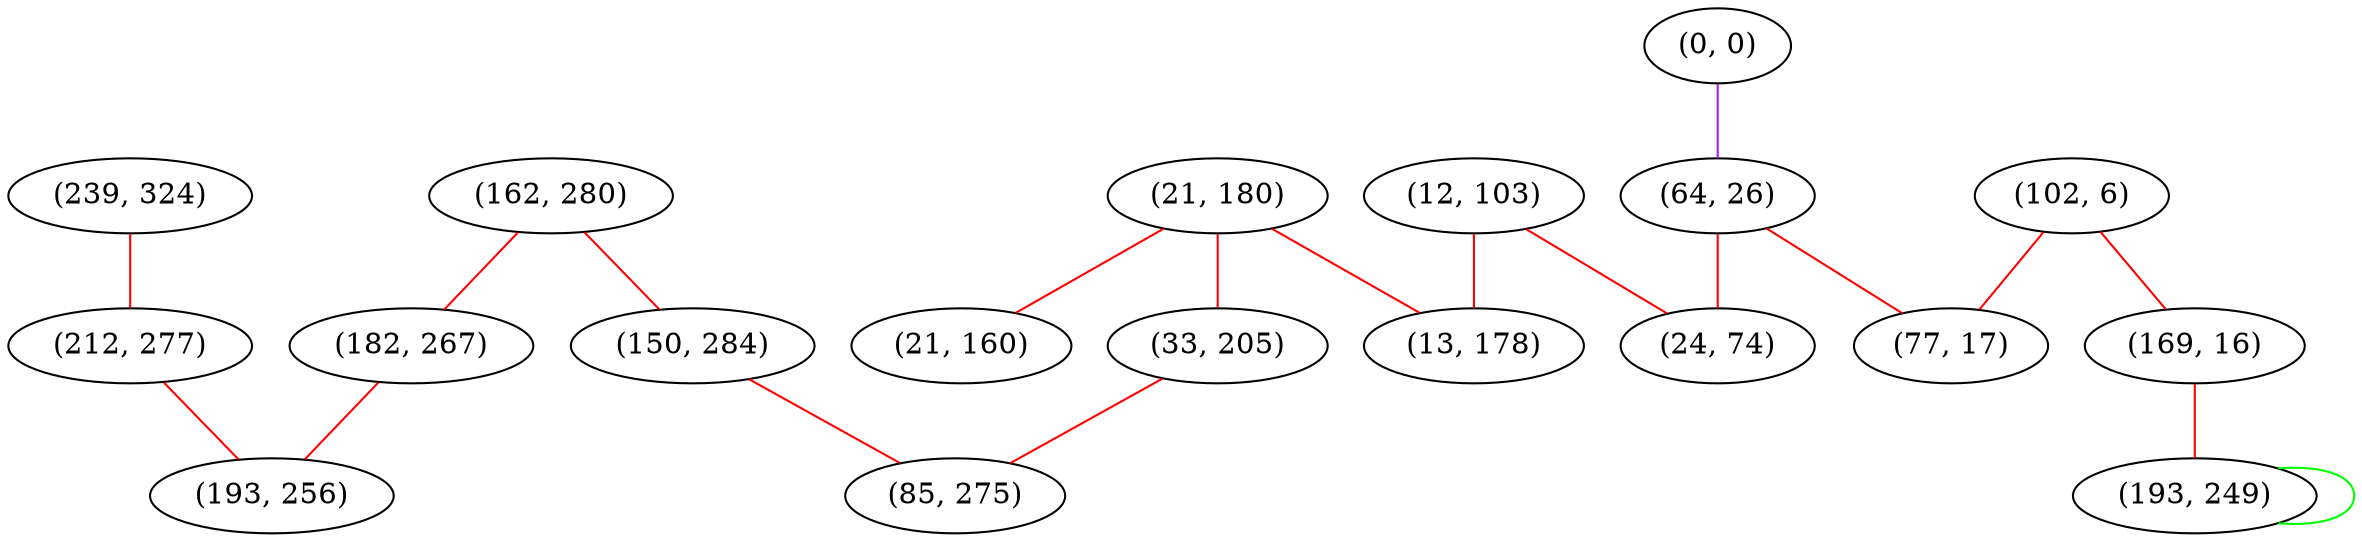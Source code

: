 graph "" {
"(239, 324)";
"(21, 180)";
"(0, 0)";
"(64, 26)";
"(21, 160)";
"(102, 6)";
"(212, 277)";
"(33, 205)";
"(12, 103)";
"(77, 17)";
"(169, 16)";
"(13, 178)";
"(162, 280)";
"(182, 267)";
"(150, 284)";
"(193, 256)";
"(85, 275)";
"(24, 74)";
"(193, 249)";
"(239, 324)" -- "(212, 277)"  [color=red, key=0, weight=1];
"(21, 180)" -- "(33, 205)"  [color=red, key=0, weight=1];
"(21, 180)" -- "(13, 178)"  [color=red, key=0, weight=1];
"(21, 180)" -- "(21, 160)"  [color=red, key=0, weight=1];
"(0, 0)" -- "(64, 26)"  [color=purple, key=0, weight=4];
"(64, 26)" -- "(77, 17)"  [color=red, key=0, weight=1];
"(64, 26)" -- "(24, 74)"  [color=red, key=0, weight=1];
"(102, 6)" -- "(77, 17)"  [color=red, key=0, weight=1];
"(102, 6)" -- "(169, 16)"  [color=red, key=0, weight=1];
"(212, 277)" -- "(193, 256)"  [color=red, key=0, weight=1];
"(33, 205)" -- "(85, 275)"  [color=red, key=0, weight=1];
"(12, 103)" -- "(13, 178)"  [color=red, key=0, weight=1];
"(12, 103)" -- "(24, 74)"  [color=red, key=0, weight=1];
"(169, 16)" -- "(193, 249)"  [color=red, key=0, weight=1];
"(162, 280)" -- "(182, 267)"  [color=red, key=0, weight=1];
"(162, 280)" -- "(150, 284)"  [color=red, key=0, weight=1];
"(182, 267)" -- "(193, 256)"  [color=red, key=0, weight=1];
"(150, 284)" -- "(85, 275)"  [color=red, key=0, weight=1];
"(193, 249)" -- "(193, 249)"  [color=green, key=0, weight=2];
}

